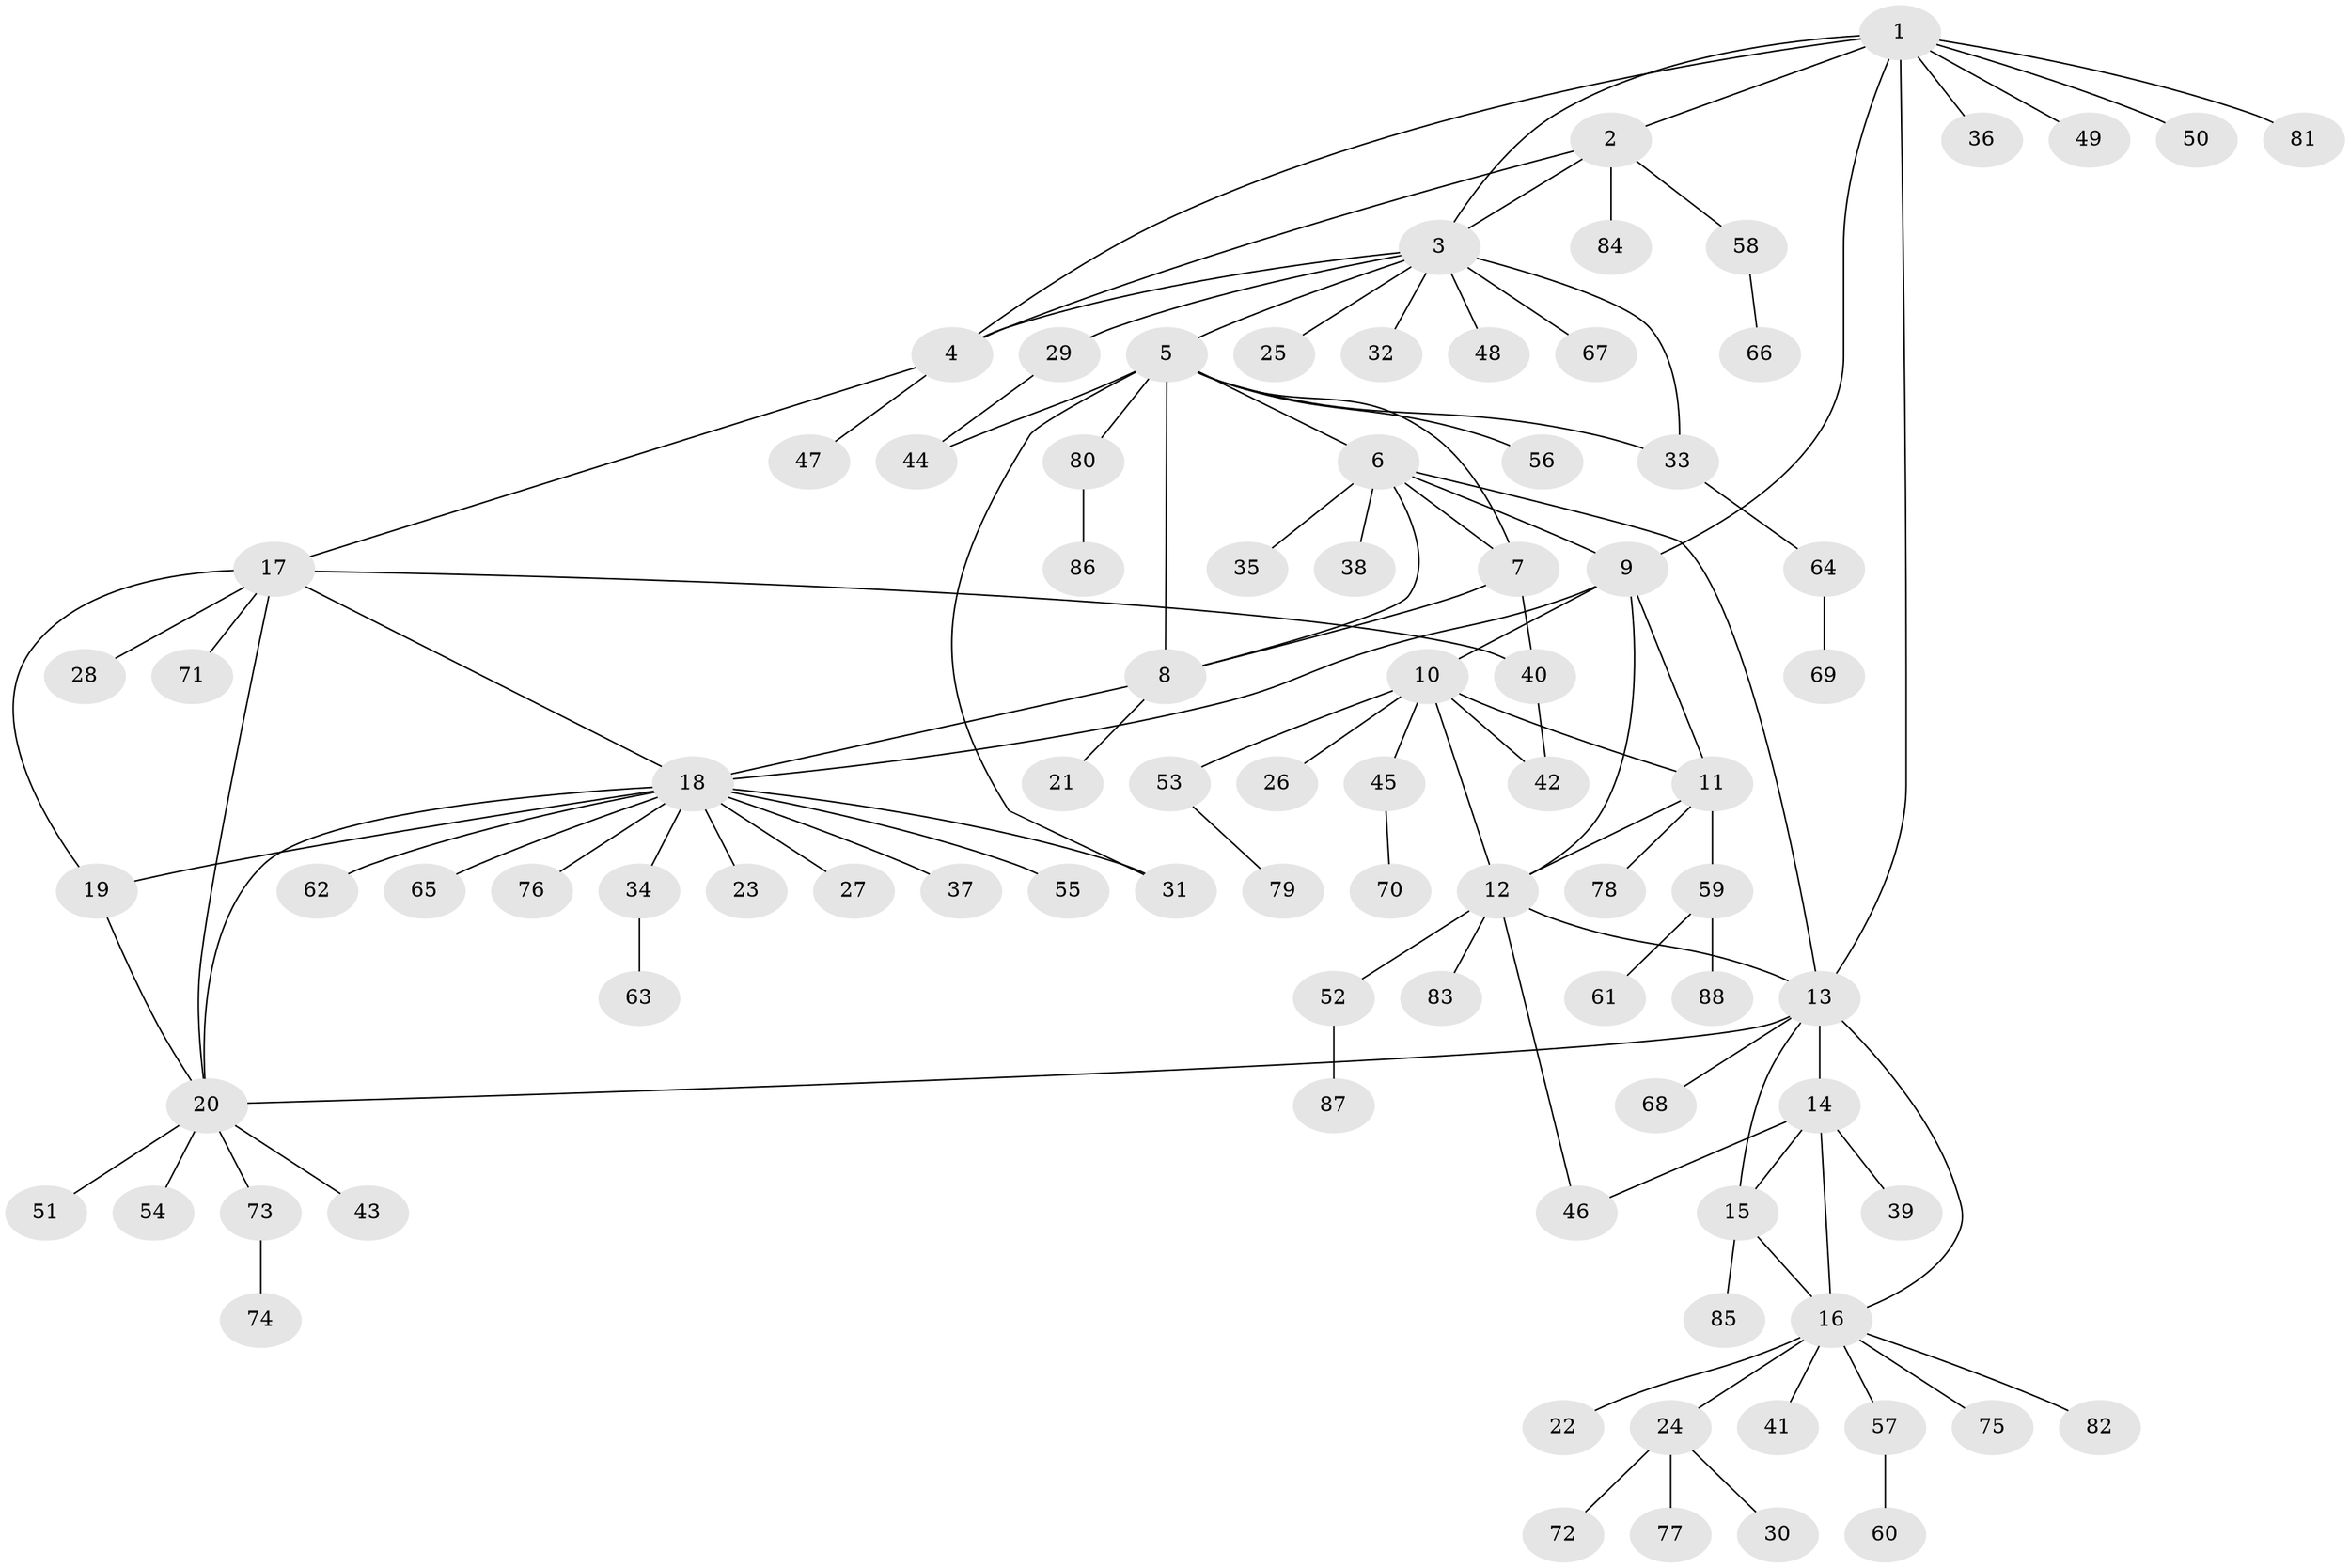 // Generated by graph-tools (version 1.1) at 2025/54/03/09/25 04:54:07]
// undirected, 88 vertices, 114 edges
graph export_dot {
graph [start="1"]
  node [color=gray90,style=filled];
  1;
  2;
  3;
  4;
  5;
  6;
  7;
  8;
  9;
  10;
  11;
  12;
  13;
  14;
  15;
  16;
  17;
  18;
  19;
  20;
  21;
  22;
  23;
  24;
  25;
  26;
  27;
  28;
  29;
  30;
  31;
  32;
  33;
  34;
  35;
  36;
  37;
  38;
  39;
  40;
  41;
  42;
  43;
  44;
  45;
  46;
  47;
  48;
  49;
  50;
  51;
  52;
  53;
  54;
  55;
  56;
  57;
  58;
  59;
  60;
  61;
  62;
  63;
  64;
  65;
  66;
  67;
  68;
  69;
  70;
  71;
  72;
  73;
  74;
  75;
  76;
  77;
  78;
  79;
  80;
  81;
  82;
  83;
  84;
  85;
  86;
  87;
  88;
  1 -- 2;
  1 -- 3;
  1 -- 4;
  1 -- 9;
  1 -- 13;
  1 -- 36;
  1 -- 49;
  1 -- 50;
  1 -- 81;
  2 -- 3;
  2 -- 4;
  2 -- 58;
  2 -- 84;
  3 -- 4;
  3 -- 5;
  3 -- 25;
  3 -- 29;
  3 -- 32;
  3 -- 33;
  3 -- 48;
  3 -- 67;
  4 -- 17;
  4 -- 47;
  5 -- 6;
  5 -- 7;
  5 -- 8;
  5 -- 31;
  5 -- 33;
  5 -- 44;
  5 -- 56;
  5 -- 80;
  6 -- 7;
  6 -- 8;
  6 -- 9;
  6 -- 13;
  6 -- 35;
  6 -- 38;
  7 -- 8;
  7 -- 40;
  8 -- 18;
  8 -- 21;
  9 -- 10;
  9 -- 11;
  9 -- 12;
  9 -- 18;
  10 -- 11;
  10 -- 12;
  10 -- 26;
  10 -- 42;
  10 -- 45;
  10 -- 53;
  11 -- 12;
  11 -- 59;
  11 -- 78;
  12 -- 13;
  12 -- 46;
  12 -- 52;
  12 -- 83;
  13 -- 14;
  13 -- 15;
  13 -- 16;
  13 -- 20;
  13 -- 68;
  14 -- 15;
  14 -- 16;
  14 -- 39;
  14 -- 46;
  15 -- 16;
  15 -- 85;
  16 -- 22;
  16 -- 24;
  16 -- 41;
  16 -- 57;
  16 -- 75;
  16 -- 82;
  17 -- 18;
  17 -- 19;
  17 -- 20;
  17 -- 28;
  17 -- 40;
  17 -- 71;
  18 -- 19;
  18 -- 20;
  18 -- 23;
  18 -- 27;
  18 -- 31;
  18 -- 34;
  18 -- 37;
  18 -- 55;
  18 -- 62;
  18 -- 65;
  18 -- 76;
  19 -- 20;
  20 -- 43;
  20 -- 51;
  20 -- 54;
  20 -- 73;
  24 -- 30;
  24 -- 72;
  24 -- 77;
  29 -- 44;
  33 -- 64;
  34 -- 63;
  40 -- 42;
  45 -- 70;
  52 -- 87;
  53 -- 79;
  57 -- 60;
  58 -- 66;
  59 -- 61;
  59 -- 88;
  64 -- 69;
  73 -- 74;
  80 -- 86;
}
